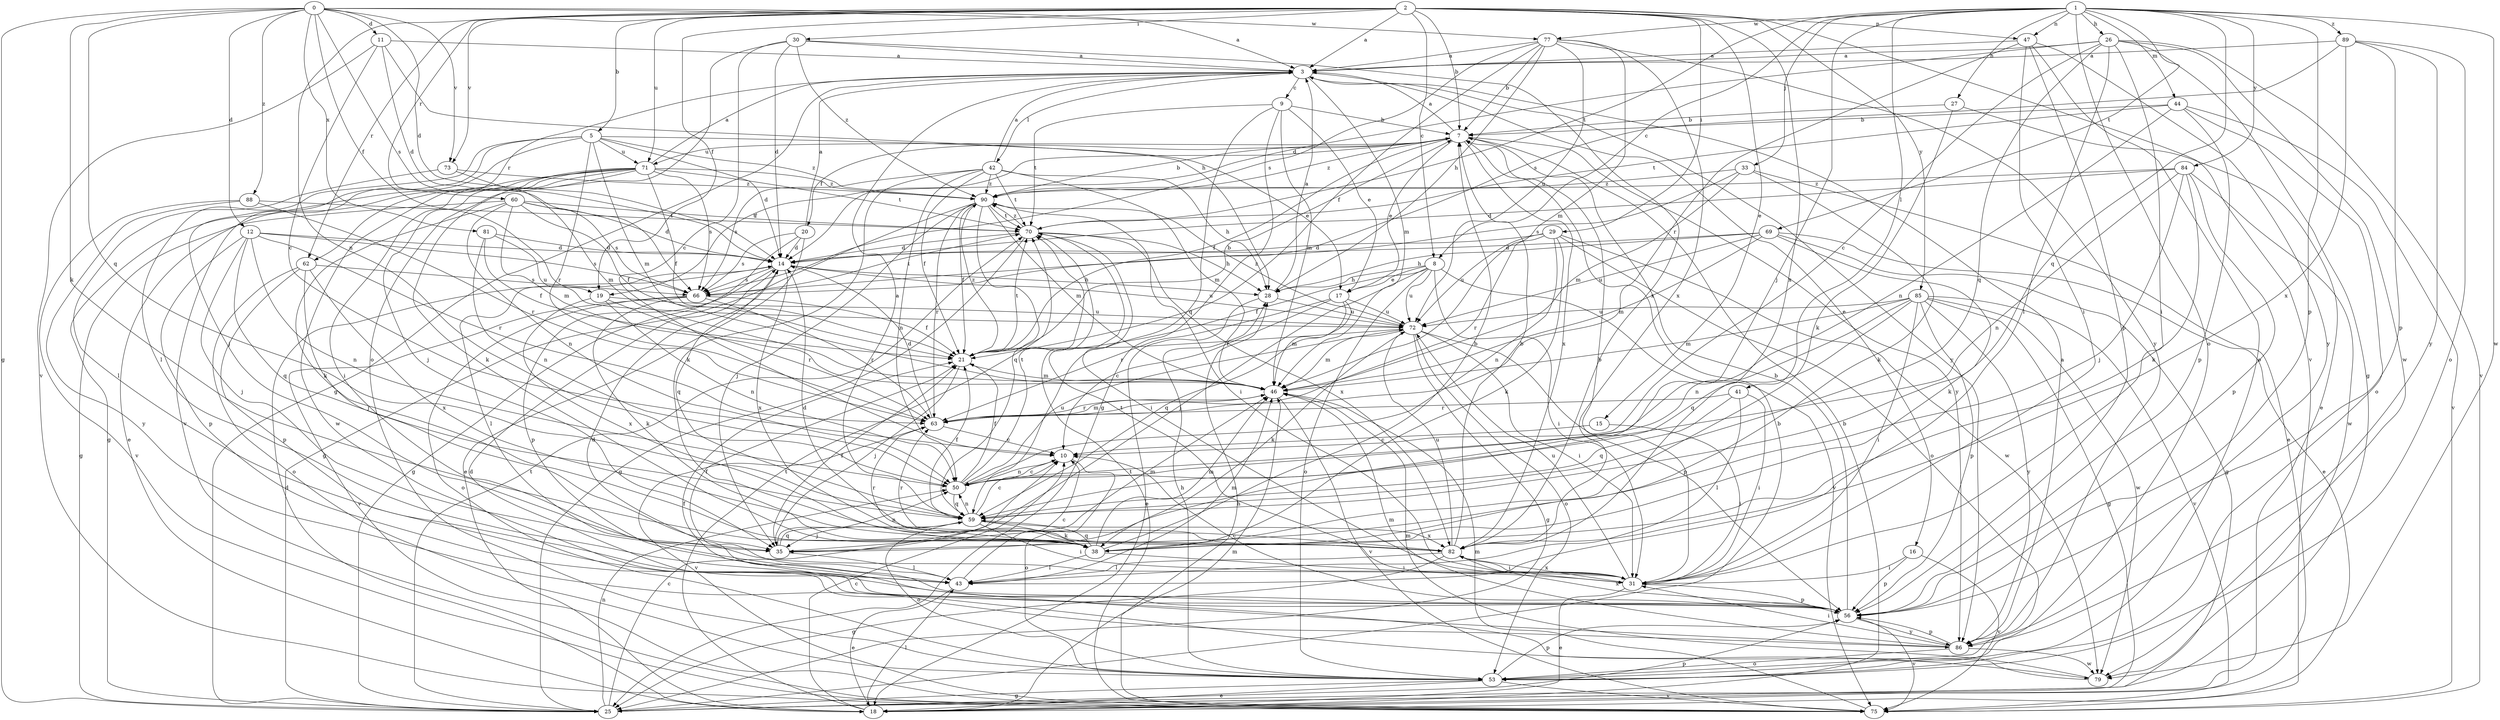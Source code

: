 strict digraph  {
0;
1;
2;
3;
5;
7;
8;
9;
10;
11;
12;
14;
15;
16;
17;
18;
19;
20;
21;
25;
26;
27;
28;
29;
30;
31;
33;
35;
38;
41;
42;
43;
44;
46;
47;
50;
53;
56;
59;
60;
62;
63;
66;
69;
70;
71;
72;
73;
75;
77;
79;
81;
82;
84;
85;
86;
88;
89;
90;
0 -> 3  [label=a];
0 -> 11  [label=d];
0 -> 12  [label=d];
0 -> 14  [label=d];
0 -> 19  [label=f];
0 -> 25  [label=g];
0 -> 38  [label=k];
0 -> 59  [label=q];
0 -> 66  [label=s];
0 -> 73  [label=v];
0 -> 77  [label=w];
0 -> 81  [label=x];
0 -> 88  [label=z];
1 -> 8  [label=c];
1 -> 26  [label=h];
1 -> 27  [label=h];
1 -> 33  [label=j];
1 -> 35  [label=j];
1 -> 41  [label=l];
1 -> 44  [label=m];
1 -> 47  [label=n];
1 -> 53  [label=o];
1 -> 56  [label=p];
1 -> 59  [label=q];
1 -> 69  [label=t];
1 -> 70  [label=t];
1 -> 77  [label=w];
1 -> 79  [label=w];
1 -> 84  [label=y];
1 -> 89  [label=z];
2 -> 3  [label=a];
2 -> 5  [label=b];
2 -> 7  [label=b];
2 -> 8  [label=c];
2 -> 15  [label=e];
2 -> 19  [label=f];
2 -> 29  [label=i];
2 -> 30  [label=i];
2 -> 47  [label=n];
2 -> 50  [label=n];
2 -> 60  [label=r];
2 -> 62  [label=r];
2 -> 71  [label=u];
2 -> 73  [label=v];
2 -> 75  [label=v];
2 -> 82  [label=x];
2 -> 85  [label=y];
3 -> 9  [label=c];
3 -> 16  [label=e];
3 -> 25  [label=g];
3 -> 42  [label=l];
3 -> 46  [label=m];
3 -> 62  [label=r];
3 -> 86  [label=y];
5 -> 14  [label=d];
5 -> 17  [label=e];
5 -> 35  [label=j];
5 -> 43  [label=l];
5 -> 46  [label=m];
5 -> 63  [label=r];
5 -> 71  [label=u];
5 -> 75  [label=v];
5 -> 90  [label=z];
7 -> 3  [label=a];
7 -> 17  [label=e];
7 -> 19  [label=f];
7 -> 20  [label=f];
7 -> 21  [label=f];
7 -> 71  [label=u];
7 -> 82  [label=x];
7 -> 86  [label=y];
7 -> 90  [label=z];
8 -> 17  [label=e];
8 -> 21  [label=f];
8 -> 28  [label=h];
8 -> 31  [label=i];
8 -> 35  [label=j];
8 -> 53  [label=o];
8 -> 72  [label=u];
8 -> 75  [label=v];
9 -> 7  [label=b];
9 -> 17  [label=e];
9 -> 25  [label=g];
9 -> 46  [label=m];
9 -> 59  [label=q];
9 -> 70  [label=t];
10 -> 50  [label=n];
10 -> 53  [label=o];
11 -> 3  [label=a];
11 -> 10  [label=c];
11 -> 14  [label=d];
11 -> 28  [label=h];
11 -> 75  [label=v];
12 -> 14  [label=d];
12 -> 35  [label=j];
12 -> 50  [label=n];
12 -> 56  [label=p];
12 -> 59  [label=q];
12 -> 63  [label=r];
12 -> 66  [label=s];
14 -> 28  [label=h];
14 -> 43  [label=l];
14 -> 56  [label=p];
14 -> 59  [label=q];
14 -> 66  [label=s];
14 -> 72  [label=u];
14 -> 82  [label=x];
15 -> 10  [label=c];
15 -> 31  [label=i];
16 -> 31  [label=i];
16 -> 56  [label=p];
16 -> 75  [label=v];
17 -> 10  [label=c];
17 -> 46  [label=m];
17 -> 59  [label=q];
17 -> 63  [label=r];
17 -> 72  [label=u];
18 -> 7  [label=b];
18 -> 10  [label=c];
18 -> 14  [label=d];
18 -> 43  [label=l];
18 -> 46  [label=m];
18 -> 70  [label=t];
19 -> 50  [label=n];
19 -> 63  [label=r];
19 -> 72  [label=u];
19 -> 82  [label=x];
20 -> 3  [label=a];
20 -> 14  [label=d];
20 -> 18  [label=e];
20 -> 25  [label=g];
20 -> 66  [label=s];
21 -> 7  [label=b];
21 -> 35  [label=j];
21 -> 46  [label=m];
21 -> 70  [label=t];
21 -> 90  [label=z];
25 -> 7  [label=b];
25 -> 10  [label=c];
25 -> 50  [label=n];
25 -> 56  [label=p];
25 -> 70  [label=t];
26 -> 3  [label=a];
26 -> 10  [label=c];
26 -> 14  [label=d];
26 -> 25  [label=g];
26 -> 31  [label=i];
26 -> 43  [label=l];
26 -> 59  [label=q];
26 -> 75  [label=v];
26 -> 79  [label=w];
27 -> 7  [label=b];
27 -> 18  [label=e];
27 -> 38  [label=k];
28 -> 3  [label=a];
28 -> 18  [label=e];
28 -> 72  [label=u];
29 -> 14  [label=d];
29 -> 38  [label=k];
29 -> 50  [label=n];
29 -> 53  [label=o];
29 -> 63  [label=r];
29 -> 72  [label=u];
29 -> 79  [label=w];
30 -> 3  [label=a];
30 -> 10  [label=c];
30 -> 14  [label=d];
30 -> 53  [label=o];
30 -> 82  [label=x];
30 -> 90  [label=z];
31 -> 7  [label=b];
31 -> 18  [label=e];
31 -> 56  [label=p];
31 -> 70  [label=t];
31 -> 72  [label=u];
31 -> 82  [label=x];
33 -> 18  [label=e];
33 -> 38  [label=k];
33 -> 46  [label=m];
33 -> 66  [label=s];
33 -> 90  [label=z];
35 -> 21  [label=f];
35 -> 43  [label=l];
35 -> 46  [label=m];
35 -> 50  [label=n];
35 -> 59  [label=q];
38 -> 7  [label=b];
38 -> 31  [label=i];
38 -> 43  [label=l];
38 -> 46  [label=m];
38 -> 59  [label=q];
38 -> 63  [label=r];
41 -> 31  [label=i];
41 -> 43  [label=l];
41 -> 59  [label=q];
41 -> 63  [label=r];
42 -> 3  [label=a];
42 -> 21  [label=f];
42 -> 28  [label=h];
42 -> 38  [label=k];
42 -> 46  [label=m];
42 -> 50  [label=n];
42 -> 66  [label=s];
42 -> 70  [label=t];
42 -> 90  [label=z];
43 -> 10  [label=c];
43 -> 18  [label=e];
43 -> 21  [label=f];
43 -> 46  [label=m];
44 -> 7  [label=b];
44 -> 50  [label=n];
44 -> 53  [label=o];
44 -> 56  [label=p];
44 -> 70  [label=t];
44 -> 75  [label=v];
46 -> 63  [label=r];
46 -> 75  [label=v];
47 -> 3  [label=a];
47 -> 31  [label=i];
47 -> 53  [label=o];
47 -> 56  [label=p];
47 -> 63  [label=r];
47 -> 86  [label=y];
50 -> 10  [label=c];
50 -> 21  [label=f];
50 -> 59  [label=q];
50 -> 70  [label=t];
50 -> 72  [label=u];
53 -> 18  [label=e];
53 -> 25  [label=g];
53 -> 28  [label=h];
53 -> 56  [label=p];
53 -> 75  [label=v];
56 -> 7  [label=b];
56 -> 10  [label=c];
56 -> 14  [label=d];
56 -> 75  [label=v];
56 -> 82  [label=x];
56 -> 86  [label=y];
59 -> 3  [label=a];
59 -> 10  [label=c];
59 -> 21  [label=f];
59 -> 31  [label=i];
59 -> 35  [label=j];
59 -> 38  [label=k];
59 -> 50  [label=n];
59 -> 53  [label=o];
59 -> 82  [label=x];
60 -> 14  [label=d];
60 -> 21  [label=f];
60 -> 25  [label=g];
60 -> 38  [label=k];
60 -> 46  [label=m];
60 -> 50  [label=n];
60 -> 66  [label=s];
60 -> 70  [label=t];
62 -> 35  [label=j];
62 -> 53  [label=o];
62 -> 56  [label=p];
62 -> 66  [label=s];
62 -> 82  [label=x];
63 -> 10  [label=c];
63 -> 14  [label=d];
63 -> 46  [label=m];
63 -> 75  [label=v];
66 -> 21  [label=f];
66 -> 38  [label=k];
66 -> 53  [label=o];
66 -> 63  [label=r];
66 -> 70  [label=t];
66 -> 75  [label=v];
69 -> 14  [label=d];
69 -> 18  [label=e];
69 -> 25  [label=g];
69 -> 28  [label=h];
69 -> 38  [label=k];
69 -> 46  [label=m];
69 -> 72  [label=u];
70 -> 14  [label=d];
70 -> 25  [label=g];
70 -> 28  [label=h];
70 -> 31  [label=i];
70 -> 82  [label=x];
70 -> 90  [label=z];
71 -> 3  [label=a];
71 -> 18  [label=e];
71 -> 21  [label=f];
71 -> 25  [label=g];
71 -> 31  [label=i];
71 -> 35  [label=j];
71 -> 38  [label=k];
71 -> 66  [label=s];
71 -> 70  [label=t];
71 -> 79  [label=w];
71 -> 90  [label=z];
72 -> 21  [label=f];
72 -> 25  [label=g];
72 -> 31  [label=i];
72 -> 38  [label=k];
72 -> 46  [label=m];
72 -> 53  [label=o];
72 -> 56  [label=p];
72 -> 90  [label=z];
73 -> 43  [label=l];
73 -> 46  [label=m];
73 -> 90  [label=z];
75 -> 28  [label=h];
75 -> 46  [label=m];
75 -> 70  [label=t];
77 -> 3  [label=a];
77 -> 7  [label=b];
77 -> 21  [label=f];
77 -> 28  [label=h];
77 -> 46  [label=m];
77 -> 66  [label=s];
77 -> 72  [label=u];
77 -> 82  [label=x];
77 -> 86  [label=y];
79 -> 14  [label=d];
79 -> 46  [label=m];
81 -> 14  [label=d];
81 -> 21  [label=f];
81 -> 50  [label=n];
81 -> 72  [label=u];
82 -> 7  [label=b];
82 -> 14  [label=d];
82 -> 25  [label=g];
82 -> 31  [label=i];
82 -> 43  [label=l];
82 -> 63  [label=r];
82 -> 72  [label=u];
84 -> 14  [label=d];
84 -> 35  [label=j];
84 -> 38  [label=k];
84 -> 50  [label=n];
84 -> 56  [label=p];
84 -> 79  [label=w];
84 -> 90  [label=z];
85 -> 25  [label=g];
85 -> 31  [label=i];
85 -> 46  [label=m];
85 -> 50  [label=n];
85 -> 56  [label=p];
85 -> 59  [label=q];
85 -> 72  [label=u];
85 -> 75  [label=v];
85 -> 79  [label=w];
85 -> 86  [label=y];
86 -> 3  [label=a];
86 -> 21  [label=f];
86 -> 31  [label=i];
86 -> 46  [label=m];
86 -> 53  [label=o];
86 -> 56  [label=p];
86 -> 79  [label=w];
88 -> 63  [label=r];
88 -> 70  [label=t];
88 -> 75  [label=v];
88 -> 86  [label=y];
89 -> 3  [label=a];
89 -> 53  [label=o];
89 -> 56  [label=p];
89 -> 66  [label=s];
89 -> 82  [label=x];
89 -> 86  [label=y];
90 -> 7  [label=b];
90 -> 21  [label=f];
90 -> 25  [label=g];
90 -> 31  [label=i];
90 -> 35  [label=j];
90 -> 46  [label=m];
90 -> 59  [label=q];
90 -> 63  [label=r];
90 -> 70  [label=t];
}
